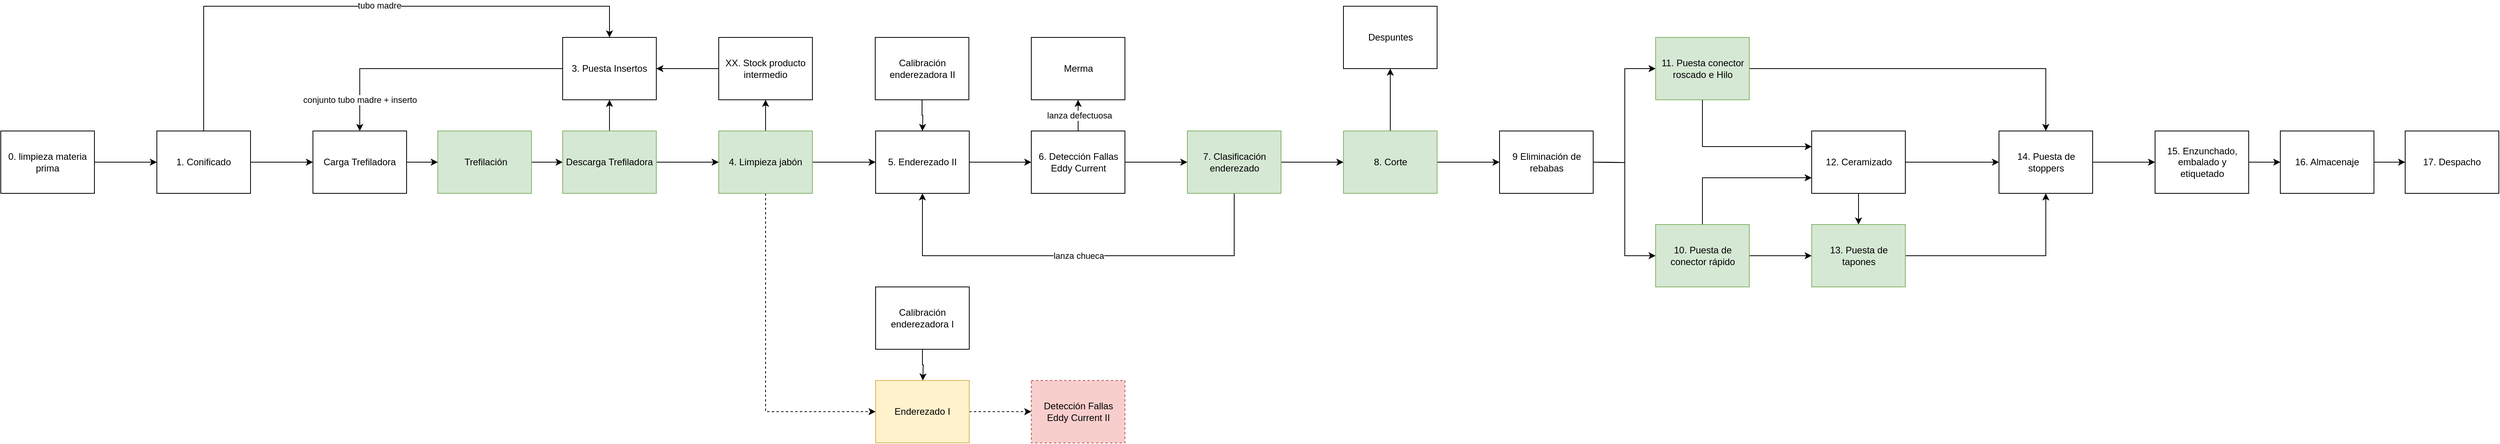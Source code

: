 <mxfile version="18.0.7" type="github">
  <diagram id="kcIwHiS73_a53j2Rr5I4" name="Page-1">
    <mxGraphModel dx="1113" dy="1695" grid="1" gridSize="10" guides="1" tooltips="1" connect="1" arrows="1" fold="1" page="1" pageScale="1" pageWidth="827" pageHeight="1169" math="0" shadow="0">
      <root>
        <mxCell id="0" />
        <mxCell id="1" parent="0" />
        <mxCell id="Ajq6mSLehq9zO5Rq1dkC-4" style="edgeStyle=orthogonalEdgeStyle;rounded=0;orthogonalLoop=1;jettySize=auto;html=1;" edge="1" parent="1" source="Ajq6mSLehq9zO5Rq1dkC-2" target="Ajq6mSLehq9zO5Rq1dkC-3">
          <mxGeometry relative="1" as="geometry" />
        </mxCell>
        <mxCell id="Ajq6mSLehq9zO5Rq1dkC-2" value="0. limpieza materia prima" style="rounded=0;whiteSpace=wrap;html=1;" vertex="1" parent="1">
          <mxGeometry x="120" y="120" width="120" height="80" as="geometry" />
        </mxCell>
        <mxCell id="Ajq6mSLehq9zO5Rq1dkC-12" style="edgeStyle=orthogonalEdgeStyle;rounded=0;orthogonalLoop=1;jettySize=auto;html=1;entryX=0.5;entryY=0;entryDx=0;entryDy=0;" edge="1" parent="1" source="Ajq6mSLehq9zO5Rq1dkC-3" target="Ajq6mSLehq9zO5Rq1dkC-7">
          <mxGeometry relative="1" as="geometry">
            <Array as="points">
              <mxPoint x="380" y="-40" />
              <mxPoint x="900" y="-40" />
            </Array>
          </mxGeometry>
        </mxCell>
        <mxCell id="Ajq6mSLehq9zO5Rq1dkC-13" value="tubo madre" style="edgeLabel;html=1;align=center;verticalAlign=middle;resizable=0;points=[];" vertex="1" connectable="0" parent="Ajq6mSLehq9zO5Rq1dkC-12">
          <mxGeometry x="0.07" y="2" relative="1" as="geometry">
            <mxPoint y="1" as="offset" />
          </mxGeometry>
        </mxCell>
        <mxCell id="Ajq6mSLehq9zO5Rq1dkC-88" style="edgeStyle=orthogonalEdgeStyle;rounded=0;orthogonalLoop=1;jettySize=auto;html=1;entryX=0;entryY=0.5;entryDx=0;entryDy=0;" edge="1" parent="1" source="Ajq6mSLehq9zO5Rq1dkC-3" target="Ajq6mSLehq9zO5Rq1dkC-72">
          <mxGeometry relative="1" as="geometry" />
        </mxCell>
        <mxCell id="Ajq6mSLehq9zO5Rq1dkC-3" value="1. Conificado" style="rounded=0;whiteSpace=wrap;html=1;" vertex="1" parent="1">
          <mxGeometry x="320" y="120" width="120" height="80" as="geometry" />
        </mxCell>
        <mxCell id="Ajq6mSLehq9zO5Rq1dkC-77" style="edgeStyle=orthogonalEdgeStyle;rounded=0;orthogonalLoop=1;jettySize=auto;html=1;entryX=0;entryY=0.5;entryDx=0;entryDy=0;" edge="1" parent="1" source="Ajq6mSLehq9zO5Rq1dkC-5" target="Ajq6mSLehq9zO5Rq1dkC-75">
          <mxGeometry relative="1" as="geometry" />
        </mxCell>
        <mxCell id="Ajq6mSLehq9zO5Rq1dkC-5" value="&amp;nbsp;Trefilación" style="rounded=0;whiteSpace=wrap;html=1;fillColor=#d5e8d4;strokeColor=#82b366;" vertex="1" parent="1">
          <mxGeometry x="680" y="120" width="120" height="80" as="geometry" />
        </mxCell>
        <mxCell id="Ajq6mSLehq9zO5Rq1dkC-11" style="edgeStyle=orthogonalEdgeStyle;rounded=0;orthogonalLoop=1;jettySize=auto;html=1;entryX=0.5;entryY=0;entryDx=0;entryDy=0;" edge="1" parent="1" source="Ajq6mSLehq9zO5Rq1dkC-7" target="Ajq6mSLehq9zO5Rq1dkC-72">
          <mxGeometry relative="1" as="geometry">
            <mxPoint x="740" y="120" as="targetPoint" />
            <Array as="points">
              <mxPoint x="580" y="40" />
            </Array>
          </mxGeometry>
        </mxCell>
        <mxCell id="Ajq6mSLehq9zO5Rq1dkC-16" value="conjunto tubo madre + inserto" style="edgeLabel;html=1;align=center;verticalAlign=middle;resizable=0;points=[];" vertex="1" connectable="0" parent="Ajq6mSLehq9zO5Rq1dkC-11">
          <mxGeometry x="0.162" y="-1" relative="1" as="geometry">
            <mxPoint x="-63" y="41" as="offset" />
          </mxGeometry>
        </mxCell>
        <mxCell id="Ajq6mSLehq9zO5Rq1dkC-7" value="3. Puesta Insertos" style="rounded=0;whiteSpace=wrap;html=1;" vertex="1" parent="1">
          <mxGeometry x="840" width="120" height="80" as="geometry" />
        </mxCell>
        <mxCell id="Ajq6mSLehq9zO5Rq1dkC-20" style="edgeStyle=orthogonalEdgeStyle;rounded=0;orthogonalLoop=1;jettySize=auto;html=1;" edge="1" parent="1" source="Ajq6mSLehq9zO5Rq1dkC-17" target="Ajq6mSLehq9zO5Rq1dkC-19">
          <mxGeometry relative="1" as="geometry" />
        </mxCell>
        <mxCell id="Ajq6mSLehq9zO5Rq1dkC-65" style="edgeStyle=orthogonalEdgeStyle;rounded=0;orthogonalLoop=1;jettySize=auto;html=1;" edge="1" parent="1" source="Ajq6mSLehq9zO5Rq1dkC-17" target="Ajq6mSLehq9zO5Rq1dkC-63">
          <mxGeometry relative="1" as="geometry" />
        </mxCell>
        <mxCell id="Ajq6mSLehq9zO5Rq1dkC-101" style="edgeStyle=orthogonalEdgeStyle;rounded=0;orthogonalLoop=1;jettySize=auto;html=1;entryX=0;entryY=0.5;entryDx=0;entryDy=0;dashed=1;" edge="1" parent="1" source="Ajq6mSLehq9zO5Rq1dkC-17" target="Ajq6mSLehq9zO5Rq1dkC-96">
          <mxGeometry relative="1" as="geometry">
            <Array as="points">
              <mxPoint x="1100" y="480" />
            </Array>
          </mxGeometry>
        </mxCell>
        <mxCell id="Ajq6mSLehq9zO5Rq1dkC-17" value="4. Limpieza jabón" style="rounded=0;whiteSpace=wrap;html=1;fillColor=#d5e8d4;strokeColor=#82b366;" vertex="1" parent="1">
          <mxGeometry x="1040" y="120" width="120" height="80" as="geometry" />
        </mxCell>
        <mxCell id="Ajq6mSLehq9zO5Rq1dkC-22" value="" style="edgeStyle=orthogonalEdgeStyle;rounded=0;orthogonalLoop=1;jettySize=auto;html=1;entryX=0;entryY=0.5;entryDx=0;entryDy=0;" edge="1" parent="1" source="Ajq6mSLehq9zO5Rq1dkC-19" target="Ajq6mSLehq9zO5Rq1dkC-21">
          <mxGeometry relative="1" as="geometry" />
        </mxCell>
        <mxCell id="Ajq6mSLehq9zO5Rq1dkC-19" value="5. Enderezado II" style="rounded=0;whiteSpace=wrap;html=1;" vertex="1" parent="1">
          <mxGeometry x="1241" y="120" width="120" height="80" as="geometry" />
        </mxCell>
        <mxCell id="Ajq6mSLehq9zO5Rq1dkC-24" style="edgeStyle=orthogonalEdgeStyle;rounded=0;orthogonalLoop=1;jettySize=auto;html=1;entryX=0;entryY=0.5;entryDx=0;entryDy=0;" edge="1" parent="1" source="Ajq6mSLehq9zO5Rq1dkC-21" target="Ajq6mSLehq9zO5Rq1dkC-23">
          <mxGeometry relative="1" as="geometry" />
        </mxCell>
        <mxCell id="Ajq6mSLehq9zO5Rq1dkC-26" style="edgeStyle=orthogonalEdgeStyle;rounded=0;orthogonalLoop=1;jettySize=auto;html=1;" edge="1" parent="1" source="Ajq6mSLehq9zO5Rq1dkC-21" target="Ajq6mSLehq9zO5Rq1dkC-25">
          <mxGeometry relative="1" as="geometry" />
        </mxCell>
        <mxCell id="Ajq6mSLehq9zO5Rq1dkC-27" value="lanza defectuosa" style="edgeLabel;html=1;align=center;verticalAlign=middle;resizable=0;points=[];" vertex="1" connectable="0" parent="Ajq6mSLehq9zO5Rq1dkC-26">
          <mxGeometry x="0.062" y="-1" relative="1" as="geometry">
            <mxPoint y="1" as="offset" />
          </mxGeometry>
        </mxCell>
        <mxCell id="Ajq6mSLehq9zO5Rq1dkC-21" value="6. Detección Fallas Eddy Current" style="rounded=0;whiteSpace=wrap;html=1;" vertex="1" parent="1">
          <mxGeometry x="1440.5" y="120" width="120" height="80" as="geometry" />
        </mxCell>
        <mxCell id="Ajq6mSLehq9zO5Rq1dkC-28" style="edgeStyle=orthogonalEdgeStyle;rounded=0;orthogonalLoop=1;jettySize=auto;html=1;entryX=0.5;entryY=1;entryDx=0;entryDy=0;" edge="1" parent="1" source="Ajq6mSLehq9zO5Rq1dkC-23" target="Ajq6mSLehq9zO5Rq1dkC-19">
          <mxGeometry relative="1" as="geometry">
            <Array as="points">
              <mxPoint x="1700.5" y="280" />
              <mxPoint x="1301.5" y="280" />
            </Array>
          </mxGeometry>
        </mxCell>
        <mxCell id="Ajq6mSLehq9zO5Rq1dkC-29" value="lanza chueca" style="edgeLabel;html=1;align=center;verticalAlign=middle;resizable=0;points=[];" vertex="1" connectable="0" parent="Ajq6mSLehq9zO5Rq1dkC-28">
          <mxGeometry x="0.008" y="3" relative="1" as="geometry">
            <mxPoint x="2" y="-3" as="offset" />
          </mxGeometry>
        </mxCell>
        <mxCell id="Ajq6mSLehq9zO5Rq1dkC-40" style="edgeStyle=orthogonalEdgeStyle;rounded=0;orthogonalLoop=1;jettySize=auto;html=1;" edge="1" parent="1" source="Ajq6mSLehq9zO5Rq1dkC-23" target="Ajq6mSLehq9zO5Rq1dkC-39">
          <mxGeometry relative="1" as="geometry" />
        </mxCell>
        <mxCell id="Ajq6mSLehq9zO5Rq1dkC-23" value="7. Clasificación enderezado" style="rounded=0;whiteSpace=wrap;html=1;fillColor=#d5e8d4;strokeColor=#82b366;" vertex="1" parent="1">
          <mxGeometry x="1640.5" y="120" width="120" height="80" as="geometry" />
        </mxCell>
        <mxCell id="Ajq6mSLehq9zO5Rq1dkC-25" value="Merma" style="rounded=0;whiteSpace=wrap;html=1;" vertex="1" parent="1">
          <mxGeometry x="1440.5" width="120" height="80" as="geometry" />
        </mxCell>
        <mxCell id="Ajq6mSLehq9zO5Rq1dkC-35" style="edgeStyle=orthogonalEdgeStyle;rounded=0;orthogonalLoop=1;jettySize=auto;html=1;entryX=0;entryY=0.5;entryDx=0;entryDy=0;" edge="1" parent="1" target="Ajq6mSLehq9zO5Rq1dkC-37">
          <mxGeometry relative="1" as="geometry">
            <mxPoint x="2160.5" y="160.048" as="sourcePoint" />
          </mxGeometry>
        </mxCell>
        <mxCell id="Ajq6mSLehq9zO5Rq1dkC-36" style="edgeStyle=orthogonalEdgeStyle;rounded=0;orthogonalLoop=1;jettySize=auto;html=1;entryX=0;entryY=0.5;entryDx=0;entryDy=0;" edge="1" parent="1" target="Ajq6mSLehq9zO5Rq1dkC-38">
          <mxGeometry relative="1" as="geometry">
            <mxPoint x="2160.5" y="160.048" as="sourcePoint" />
          </mxGeometry>
        </mxCell>
        <mxCell id="Ajq6mSLehq9zO5Rq1dkC-44" style="edgeStyle=orthogonalEdgeStyle;rounded=0;orthogonalLoop=1;jettySize=auto;html=1;entryX=0;entryY=0.25;entryDx=0;entryDy=0;" edge="1" parent="1" source="Ajq6mSLehq9zO5Rq1dkC-37" target="Ajq6mSLehq9zO5Rq1dkC-43">
          <mxGeometry relative="1" as="geometry">
            <Array as="points">
              <mxPoint x="2300.5" y="140" />
            </Array>
          </mxGeometry>
        </mxCell>
        <mxCell id="Ajq6mSLehq9zO5Rq1dkC-52" style="edgeStyle=orthogonalEdgeStyle;rounded=0;orthogonalLoop=1;jettySize=auto;html=1;" edge="1" parent="1" source="Ajq6mSLehq9zO5Rq1dkC-37" target="Ajq6mSLehq9zO5Rq1dkC-50">
          <mxGeometry relative="1" as="geometry" />
        </mxCell>
        <mxCell id="Ajq6mSLehq9zO5Rq1dkC-37" value="11. Puesta conector roscado e Hilo" style="rounded=0;whiteSpace=wrap;html=1;fillColor=#d5e8d4;strokeColor=#82b366;" vertex="1" parent="1">
          <mxGeometry x="2240.5" width="120" height="80" as="geometry" />
        </mxCell>
        <mxCell id="Ajq6mSLehq9zO5Rq1dkC-45" style="edgeStyle=orthogonalEdgeStyle;rounded=0;orthogonalLoop=1;jettySize=auto;html=1;entryX=0;entryY=0.75;entryDx=0;entryDy=0;" edge="1" parent="1" source="Ajq6mSLehq9zO5Rq1dkC-38" target="Ajq6mSLehq9zO5Rq1dkC-43">
          <mxGeometry relative="1" as="geometry">
            <Array as="points">
              <mxPoint x="2300.5" y="180" />
            </Array>
          </mxGeometry>
        </mxCell>
        <mxCell id="Ajq6mSLehq9zO5Rq1dkC-54" style="edgeStyle=orthogonalEdgeStyle;rounded=0;orthogonalLoop=1;jettySize=auto;html=1;entryX=0;entryY=0.5;entryDx=0;entryDy=0;" edge="1" parent="1" source="Ajq6mSLehq9zO5Rq1dkC-38" target="Ajq6mSLehq9zO5Rq1dkC-46">
          <mxGeometry relative="1" as="geometry" />
        </mxCell>
        <mxCell id="Ajq6mSLehq9zO5Rq1dkC-38" value="10. Puesta de conector rápido" style="rounded=0;whiteSpace=wrap;html=1;fillColor=#d5e8d4;strokeColor=#82b366;" vertex="1" parent="1">
          <mxGeometry x="2240.5" y="240" width="120" height="80" as="geometry" />
        </mxCell>
        <mxCell id="Ajq6mSLehq9zO5Rq1dkC-42" style="edgeStyle=orthogonalEdgeStyle;rounded=0;orthogonalLoop=1;jettySize=auto;html=1;" edge="1" parent="1" source="Ajq6mSLehq9zO5Rq1dkC-39" target="Ajq6mSLehq9zO5Rq1dkC-41">
          <mxGeometry relative="1" as="geometry" />
        </mxCell>
        <mxCell id="Ajq6mSLehq9zO5Rq1dkC-70" style="edgeStyle=orthogonalEdgeStyle;rounded=0;orthogonalLoop=1;jettySize=auto;html=1;entryX=0.5;entryY=1;entryDx=0;entryDy=0;" edge="1" parent="1" source="Ajq6mSLehq9zO5Rq1dkC-39" target="Ajq6mSLehq9zO5Rq1dkC-69">
          <mxGeometry relative="1" as="geometry" />
        </mxCell>
        <mxCell id="Ajq6mSLehq9zO5Rq1dkC-39" value="8. Corte" style="rounded=0;whiteSpace=wrap;html=1;fillColor=#d5e8d4;strokeColor=#82b366;" vertex="1" parent="1">
          <mxGeometry x="1840.5" y="120" width="120" height="80" as="geometry" />
        </mxCell>
        <mxCell id="Ajq6mSLehq9zO5Rq1dkC-41" value="9 Eliminación de rebabas" style="rounded=0;whiteSpace=wrap;html=1;" vertex="1" parent="1">
          <mxGeometry x="2040.5" y="120" width="120" height="80" as="geometry" />
        </mxCell>
        <mxCell id="Ajq6mSLehq9zO5Rq1dkC-51" style="edgeStyle=orthogonalEdgeStyle;rounded=0;orthogonalLoop=1;jettySize=auto;html=1;" edge="1" parent="1" source="Ajq6mSLehq9zO5Rq1dkC-43" target="Ajq6mSLehq9zO5Rq1dkC-50">
          <mxGeometry relative="1" as="geometry" />
        </mxCell>
        <mxCell id="Ajq6mSLehq9zO5Rq1dkC-84" style="edgeStyle=orthogonalEdgeStyle;rounded=0;orthogonalLoop=1;jettySize=auto;html=1;entryX=0.5;entryY=0;entryDx=0;entryDy=0;" edge="1" parent="1" source="Ajq6mSLehq9zO5Rq1dkC-43" target="Ajq6mSLehq9zO5Rq1dkC-46">
          <mxGeometry relative="1" as="geometry" />
        </mxCell>
        <mxCell id="Ajq6mSLehq9zO5Rq1dkC-43" value="12. Ceramizado" style="rounded=0;whiteSpace=wrap;html=1;" vertex="1" parent="1">
          <mxGeometry x="2440.5" y="120" width="120" height="80" as="geometry" />
        </mxCell>
        <mxCell id="Ajq6mSLehq9zO5Rq1dkC-85" style="edgeStyle=orthogonalEdgeStyle;rounded=0;orthogonalLoop=1;jettySize=auto;html=1;entryX=0.5;entryY=1;entryDx=0;entryDy=0;" edge="1" parent="1" source="Ajq6mSLehq9zO5Rq1dkC-46" target="Ajq6mSLehq9zO5Rq1dkC-50">
          <mxGeometry relative="1" as="geometry" />
        </mxCell>
        <mxCell id="Ajq6mSLehq9zO5Rq1dkC-46" value="13. Puesta de tapones" style="rounded=0;whiteSpace=wrap;html=1;fillColor=#d5e8d4;strokeColor=#82b366;" vertex="1" parent="1">
          <mxGeometry x="2440.5" y="240" width="120" height="80" as="geometry" />
        </mxCell>
        <mxCell id="Ajq6mSLehq9zO5Rq1dkC-57" style="edgeStyle=orthogonalEdgeStyle;rounded=0;orthogonalLoop=1;jettySize=auto;html=1;" edge="1" parent="1" source="Ajq6mSLehq9zO5Rq1dkC-50" target="Ajq6mSLehq9zO5Rq1dkC-56">
          <mxGeometry relative="1" as="geometry" />
        </mxCell>
        <mxCell id="Ajq6mSLehq9zO5Rq1dkC-50" value="14. Puesta de stoppers" style="rounded=0;whiteSpace=wrap;html=1;" vertex="1" parent="1">
          <mxGeometry x="2680.5" y="120" width="120" height="80" as="geometry" />
        </mxCell>
        <mxCell id="Ajq6mSLehq9zO5Rq1dkC-59" style="edgeStyle=orthogonalEdgeStyle;rounded=0;orthogonalLoop=1;jettySize=auto;html=1;" edge="1" parent="1" source="Ajq6mSLehq9zO5Rq1dkC-56" target="Ajq6mSLehq9zO5Rq1dkC-58">
          <mxGeometry relative="1" as="geometry" />
        </mxCell>
        <mxCell id="Ajq6mSLehq9zO5Rq1dkC-56" value="15. Enzunchado, embalado y etiquetado" style="rounded=0;whiteSpace=wrap;html=1;" vertex="1" parent="1">
          <mxGeometry x="2880.5" y="120" width="120" height="80" as="geometry" />
        </mxCell>
        <mxCell id="Ajq6mSLehq9zO5Rq1dkC-61" style="edgeStyle=orthogonalEdgeStyle;rounded=0;orthogonalLoop=1;jettySize=auto;html=1;entryX=0;entryY=0.5;entryDx=0;entryDy=0;" edge="1" parent="1" source="Ajq6mSLehq9zO5Rq1dkC-58" target="Ajq6mSLehq9zO5Rq1dkC-60">
          <mxGeometry relative="1" as="geometry" />
        </mxCell>
        <mxCell id="Ajq6mSLehq9zO5Rq1dkC-58" value="16. Almacenaje" style="rounded=0;whiteSpace=wrap;html=1;" vertex="1" parent="1">
          <mxGeometry x="3041" y="120" width="120" height="80" as="geometry" />
        </mxCell>
        <mxCell id="Ajq6mSLehq9zO5Rq1dkC-60" value="17. Despacho" style="rounded=0;whiteSpace=wrap;html=1;" vertex="1" parent="1">
          <mxGeometry x="3201" y="120" width="120" height="80" as="geometry" />
        </mxCell>
        <mxCell id="Ajq6mSLehq9zO5Rq1dkC-90" style="edgeStyle=orthogonalEdgeStyle;rounded=0;orthogonalLoop=1;jettySize=auto;html=1;entryX=1;entryY=0.5;entryDx=0;entryDy=0;" edge="1" parent="1" source="Ajq6mSLehq9zO5Rq1dkC-63" target="Ajq6mSLehq9zO5Rq1dkC-7">
          <mxGeometry relative="1" as="geometry" />
        </mxCell>
        <mxCell id="Ajq6mSLehq9zO5Rq1dkC-63" value="XX. Stock producto intermedio" style="rounded=0;whiteSpace=wrap;html=1;" vertex="1" parent="1">
          <mxGeometry x="1040" width="120" height="80" as="geometry" />
        </mxCell>
        <mxCell id="Ajq6mSLehq9zO5Rq1dkC-69" value="Despuntes" style="rounded=0;whiteSpace=wrap;html=1;" vertex="1" parent="1">
          <mxGeometry x="1840.5" y="-40" width="120" height="80" as="geometry" />
        </mxCell>
        <mxCell id="Ajq6mSLehq9zO5Rq1dkC-89" style="edgeStyle=orthogonalEdgeStyle;rounded=0;orthogonalLoop=1;jettySize=auto;html=1;exitX=1;exitY=0.5;exitDx=0;exitDy=0;entryX=0;entryY=0.5;entryDx=0;entryDy=0;" edge="1" parent="1" source="Ajq6mSLehq9zO5Rq1dkC-72" target="Ajq6mSLehq9zO5Rq1dkC-5">
          <mxGeometry relative="1" as="geometry" />
        </mxCell>
        <mxCell id="Ajq6mSLehq9zO5Rq1dkC-72" value="Carga Trefiladora" style="rounded=0;whiteSpace=wrap;html=1;" vertex="1" parent="1">
          <mxGeometry x="520" y="120" width="120" height="80" as="geometry" />
        </mxCell>
        <mxCell id="Ajq6mSLehq9zO5Rq1dkC-91" style="edgeStyle=orthogonalEdgeStyle;rounded=0;orthogonalLoop=1;jettySize=auto;html=1;" edge="1" parent="1" source="Ajq6mSLehq9zO5Rq1dkC-75" target="Ajq6mSLehq9zO5Rq1dkC-7">
          <mxGeometry relative="1" as="geometry" />
        </mxCell>
        <mxCell id="Ajq6mSLehq9zO5Rq1dkC-92" style="edgeStyle=orthogonalEdgeStyle;rounded=0;orthogonalLoop=1;jettySize=auto;html=1;" edge="1" parent="1" source="Ajq6mSLehq9zO5Rq1dkC-75" target="Ajq6mSLehq9zO5Rq1dkC-17">
          <mxGeometry relative="1" as="geometry" />
        </mxCell>
        <mxCell id="Ajq6mSLehq9zO5Rq1dkC-75" value="Descarga Trefiladora" style="rounded=0;whiteSpace=wrap;html=1;fillColor=#d5e8d4;strokeColor=#82b366;" vertex="1" parent="1">
          <mxGeometry x="840" y="120" width="120" height="80" as="geometry" />
        </mxCell>
        <mxCell id="Ajq6mSLehq9zO5Rq1dkC-103" style="edgeStyle=orthogonalEdgeStyle;rounded=0;orthogonalLoop=1;jettySize=auto;html=1;dashed=1;" edge="1" parent="1" source="Ajq6mSLehq9zO5Rq1dkC-96" target="Ajq6mSLehq9zO5Rq1dkC-102">
          <mxGeometry relative="1" as="geometry" />
        </mxCell>
        <mxCell id="Ajq6mSLehq9zO5Rq1dkC-96" value="Enderezado I" style="rounded=0;whiteSpace=wrap;html=1;fillColor=#fff2cc;strokeColor=#d6b656;" vertex="1" parent="1">
          <mxGeometry x="1241" y="440" width="120" height="80" as="geometry" />
        </mxCell>
        <mxCell id="Ajq6mSLehq9zO5Rq1dkC-97" style="edgeStyle=orthogonalEdgeStyle;rounded=0;orthogonalLoop=1;jettySize=auto;html=1;entryX=0.5;entryY=0;entryDx=0;entryDy=0;" edge="1" parent="1" source="Ajq6mSLehq9zO5Rq1dkC-98">
          <mxGeometry relative="1" as="geometry">
            <mxPoint x="1301.5" y="440" as="targetPoint" />
          </mxGeometry>
        </mxCell>
        <mxCell id="Ajq6mSLehq9zO5Rq1dkC-98" value="Calibración enderezadora I" style="rounded=0;whiteSpace=wrap;html=1;" vertex="1" parent="1">
          <mxGeometry x="1241" y="320" width="120" height="80" as="geometry" />
        </mxCell>
        <mxCell id="Ajq6mSLehq9zO5Rq1dkC-99" style="edgeStyle=orthogonalEdgeStyle;rounded=0;orthogonalLoop=1;jettySize=auto;html=1;entryX=0.5;entryY=0;entryDx=0;entryDy=0;" edge="1" parent="1" source="Ajq6mSLehq9zO5Rq1dkC-100">
          <mxGeometry relative="1" as="geometry">
            <mxPoint x="1301.0" y="120" as="targetPoint" />
          </mxGeometry>
        </mxCell>
        <mxCell id="Ajq6mSLehq9zO5Rq1dkC-100" value="Calibración enderezadora II" style="rounded=0;whiteSpace=wrap;html=1;" vertex="1" parent="1">
          <mxGeometry x="1240.5" width="120" height="80" as="geometry" />
        </mxCell>
        <mxCell id="Ajq6mSLehq9zO5Rq1dkC-102" value="Detección Fallas Eddy Current II" style="rounded=0;whiteSpace=wrap;html=1;dashed=1;fillColor=#f8cecc;strokeColor=#b85450;" vertex="1" parent="1">
          <mxGeometry x="1440.5" y="440" width="120" height="80" as="geometry" />
        </mxCell>
      </root>
    </mxGraphModel>
  </diagram>
</mxfile>
